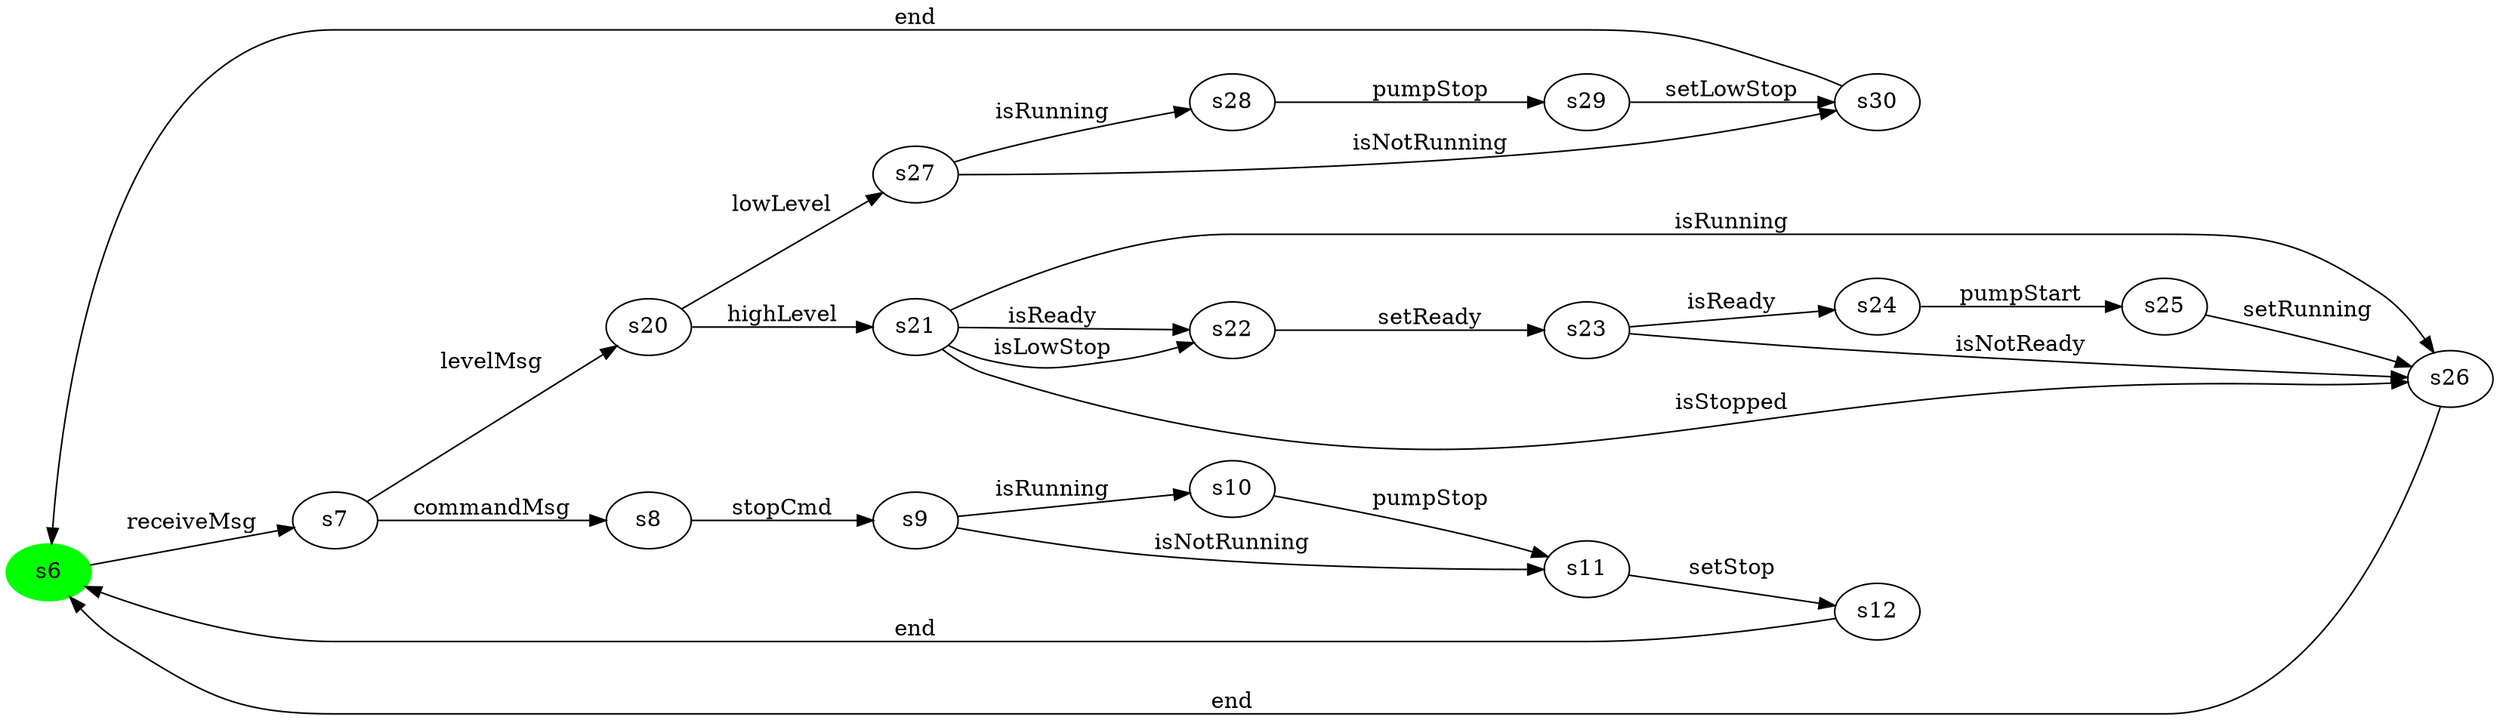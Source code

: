digraph G {
rankdir=LR;
state0[ label = "s6", style=filled, color=green ];
state0 -> state1 [ label=" receiveMsg " ];
state1 [ label = "s7" ];
state1 -> state2 [ label=" commandMsg " ];
state1 -> state3 [ label=" levelMsg " ];
state2 [ label = "s8" ];
state2 -> state4 [ label=" stopCmd " ];
state4 [ label = "s9" ];
state4 -> state5 [ label=" isRunning " ];
state4 -> state6 [ label=" isNotRunning " ];
state3 [ label = "s20" ];
state3 -> state7 [ label=" highLevel " ];
state3 -> state8 [ label=" lowLevel " ];
state9 [ label = "s30" ];
state9 -> state0 [ label=" end " ];
state6 [ label = "s11" ];
state6 -> state10 [ label=" setStop " ];
state11 [ label = "s22" ];
state11 -> state12 [ label=" setReady " ];
state5 [ label = "s10" ];
state5 -> state6 [ label=" pumpStop " ];
state7 [ label = "s21" ];
state7 -> state11 [ label=" isReady " ];
state7 -> state11 [ label=" isLowStop " ];
state7 -> state13 [ label=" isStopped " ];
state7 -> state13 [ label=" isRunning " ];
state14 [ label = "s24" ];
state14 -> state15 [ label=" pumpStart " ];
state10 [ label = "s12" ];
state10 -> state0 [ label=" end " ];
state12 [ label = "s23" ];
state12 -> state14 [ label=" isReady " ];
state12 -> state13 [ label=" isNotReady " ];
state13 [ label = "s26" ];
state13 -> state0 [ label=" end " ];
state15 [ label = "s25" ];
state15 -> state13 [ label=" setRunning " ];
state16 [ label = "s28" ];
state16 -> state17 [ label=" pumpStop " ];
state8 [ label = "s27" ];
state8 -> state16 [ label=" isRunning " ];
state8 -> state9 [ label=" isNotRunning " ];
state17 [ label = "s29" ];
state17 -> state9 [ label=" setLowStop " ];
}
